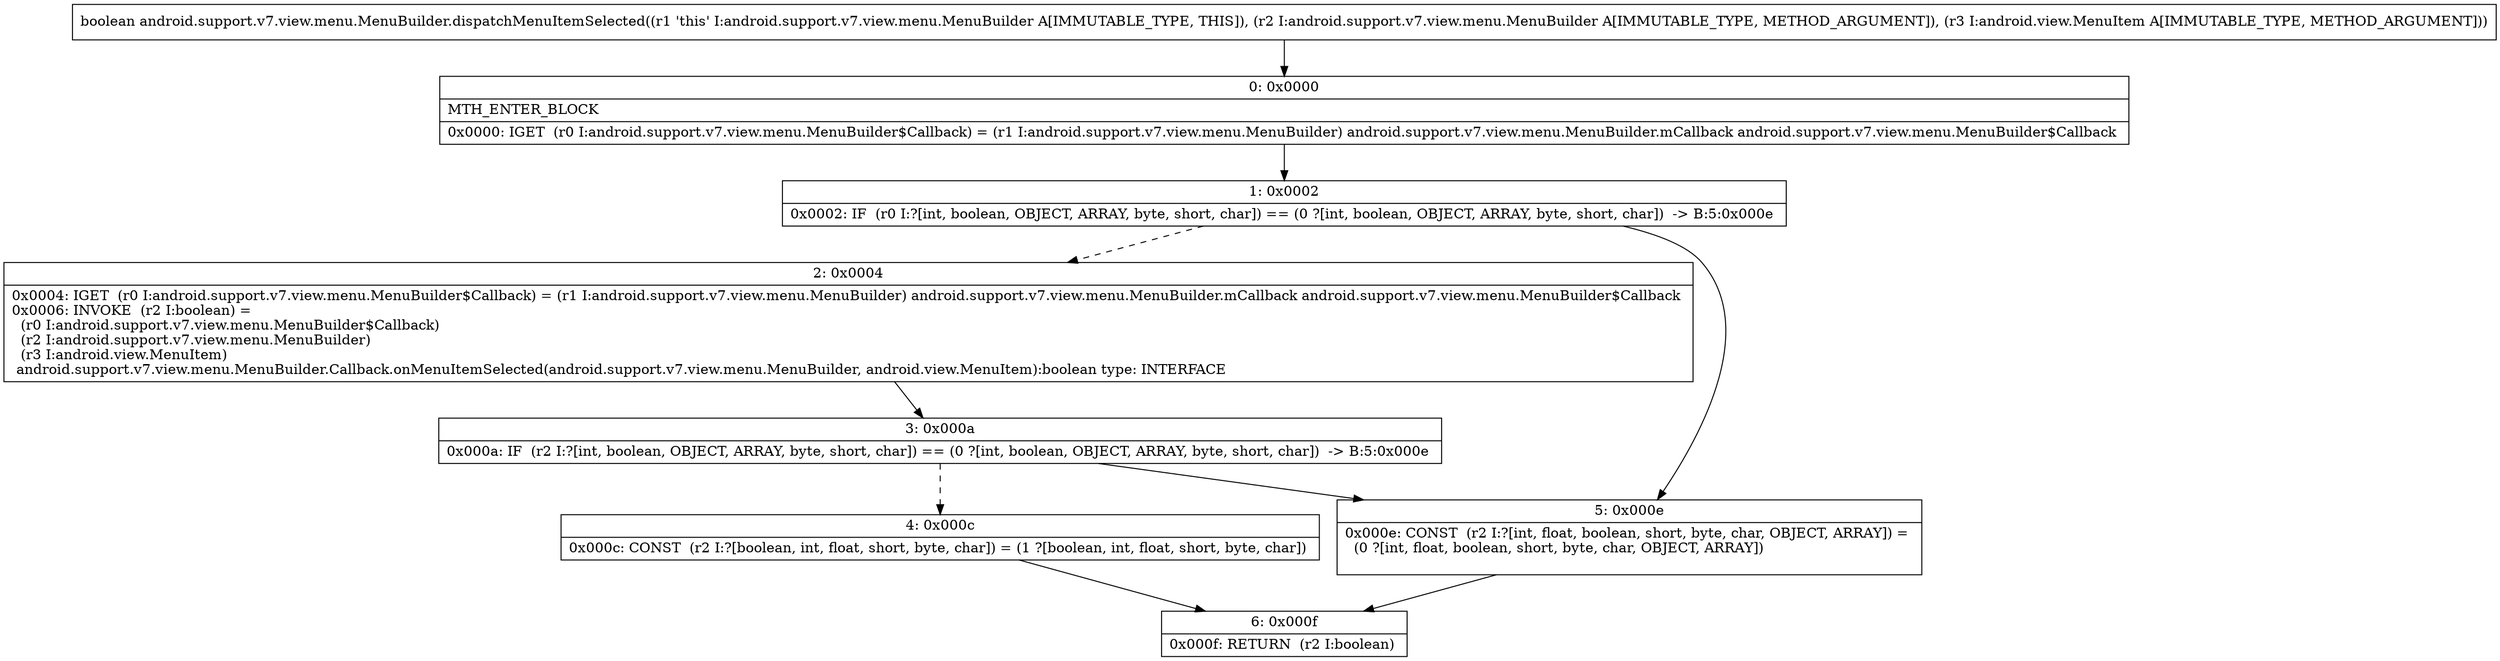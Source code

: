 digraph "CFG forandroid.support.v7.view.menu.MenuBuilder.dispatchMenuItemSelected(Landroid\/support\/v7\/view\/menu\/MenuBuilder;Landroid\/view\/MenuItem;)Z" {
Node_0 [shape=record,label="{0\:\ 0x0000|MTH_ENTER_BLOCK\l|0x0000: IGET  (r0 I:android.support.v7.view.menu.MenuBuilder$Callback) = (r1 I:android.support.v7.view.menu.MenuBuilder) android.support.v7.view.menu.MenuBuilder.mCallback android.support.v7.view.menu.MenuBuilder$Callback \l}"];
Node_1 [shape=record,label="{1\:\ 0x0002|0x0002: IF  (r0 I:?[int, boolean, OBJECT, ARRAY, byte, short, char]) == (0 ?[int, boolean, OBJECT, ARRAY, byte, short, char])  \-\> B:5:0x000e \l}"];
Node_2 [shape=record,label="{2\:\ 0x0004|0x0004: IGET  (r0 I:android.support.v7.view.menu.MenuBuilder$Callback) = (r1 I:android.support.v7.view.menu.MenuBuilder) android.support.v7.view.menu.MenuBuilder.mCallback android.support.v7.view.menu.MenuBuilder$Callback \l0x0006: INVOKE  (r2 I:boolean) = \l  (r0 I:android.support.v7.view.menu.MenuBuilder$Callback)\l  (r2 I:android.support.v7.view.menu.MenuBuilder)\l  (r3 I:android.view.MenuItem)\l android.support.v7.view.menu.MenuBuilder.Callback.onMenuItemSelected(android.support.v7.view.menu.MenuBuilder, android.view.MenuItem):boolean type: INTERFACE \l}"];
Node_3 [shape=record,label="{3\:\ 0x000a|0x000a: IF  (r2 I:?[int, boolean, OBJECT, ARRAY, byte, short, char]) == (0 ?[int, boolean, OBJECT, ARRAY, byte, short, char])  \-\> B:5:0x000e \l}"];
Node_4 [shape=record,label="{4\:\ 0x000c|0x000c: CONST  (r2 I:?[boolean, int, float, short, byte, char]) = (1 ?[boolean, int, float, short, byte, char]) \l}"];
Node_5 [shape=record,label="{5\:\ 0x000e|0x000e: CONST  (r2 I:?[int, float, boolean, short, byte, char, OBJECT, ARRAY]) = \l  (0 ?[int, float, boolean, short, byte, char, OBJECT, ARRAY])\l \l}"];
Node_6 [shape=record,label="{6\:\ 0x000f|0x000f: RETURN  (r2 I:boolean) \l}"];
MethodNode[shape=record,label="{boolean android.support.v7.view.menu.MenuBuilder.dispatchMenuItemSelected((r1 'this' I:android.support.v7.view.menu.MenuBuilder A[IMMUTABLE_TYPE, THIS]), (r2 I:android.support.v7.view.menu.MenuBuilder A[IMMUTABLE_TYPE, METHOD_ARGUMENT]), (r3 I:android.view.MenuItem A[IMMUTABLE_TYPE, METHOD_ARGUMENT])) }"];
MethodNode -> Node_0;
Node_0 -> Node_1;
Node_1 -> Node_2[style=dashed];
Node_1 -> Node_5;
Node_2 -> Node_3;
Node_3 -> Node_4[style=dashed];
Node_3 -> Node_5;
Node_4 -> Node_6;
Node_5 -> Node_6;
}

